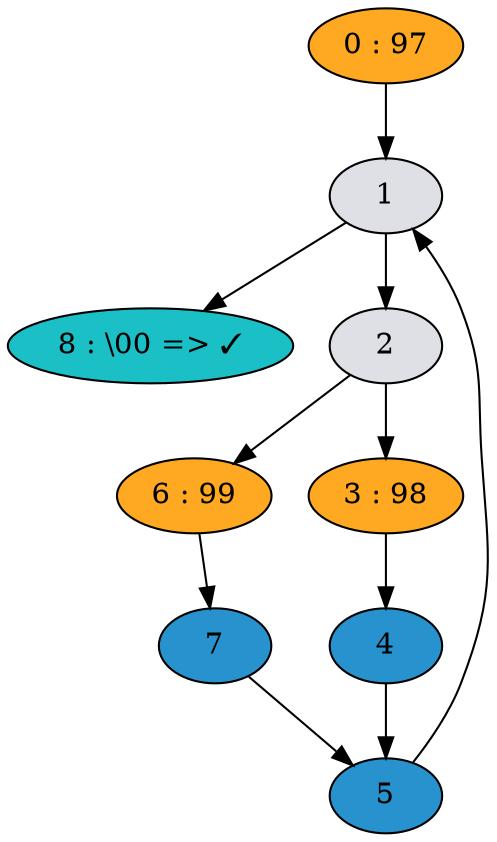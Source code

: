 digraph {
0 -> 1
0 [label ="0 : 97" color="black" fillcolor="#ffa822" style="filled"]
1 -> 8
1 -> 2
1 [color="black" fillcolor="#dee0e6" style="filled"]
2 -> 6
2 -> 3
2 [color="black" fillcolor="#dee0e6" style="filled"]
3 -> 4
3 [label ="3 : 98" color="black" fillcolor="#ffa822" style="filled"]
4 -> 5
4 [color="black" fillcolor="#2792ce" style="filled"]
5 -> 1
5 [color="black" fillcolor="#2792ce" style="filled"]
6 -> 7
6 [label ="6 : 99" color="black" fillcolor="#ffa822" style="filled"]
7 -> 5
7 [color="black" fillcolor="#2792ce" style="filled"]
8 [label="8 : \\00 => ✓" color="black"  fillcolor="#1ac0c6"	style="filled"]
}
